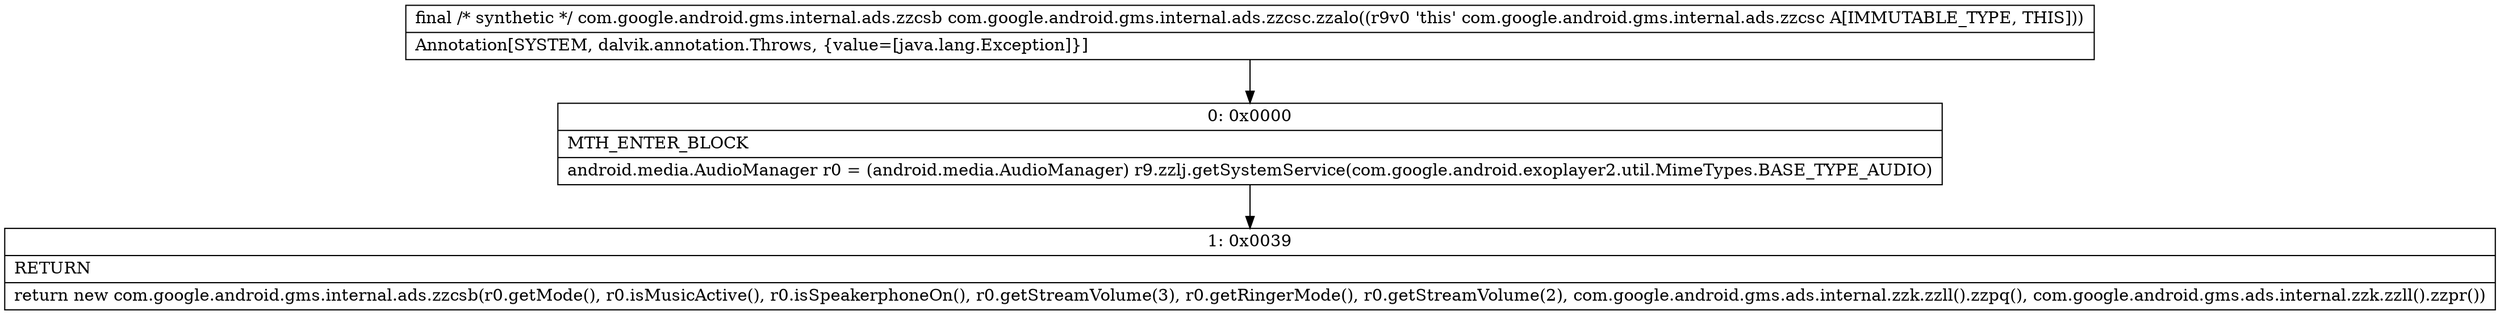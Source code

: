 digraph "CFG forcom.google.android.gms.internal.ads.zzcsc.zzalo()Lcom\/google\/android\/gms\/internal\/ads\/zzcsb;" {
Node_0 [shape=record,label="{0\:\ 0x0000|MTH_ENTER_BLOCK\l|android.media.AudioManager r0 = (android.media.AudioManager) r9.zzlj.getSystemService(com.google.android.exoplayer2.util.MimeTypes.BASE_TYPE_AUDIO)\l}"];
Node_1 [shape=record,label="{1\:\ 0x0039|RETURN\l|return new com.google.android.gms.internal.ads.zzcsb(r0.getMode(), r0.isMusicActive(), r0.isSpeakerphoneOn(), r0.getStreamVolume(3), r0.getRingerMode(), r0.getStreamVolume(2), com.google.android.gms.ads.internal.zzk.zzll().zzpq(), com.google.android.gms.ads.internal.zzk.zzll().zzpr())\l}"];
MethodNode[shape=record,label="{final \/* synthetic *\/ com.google.android.gms.internal.ads.zzcsb com.google.android.gms.internal.ads.zzcsc.zzalo((r9v0 'this' com.google.android.gms.internal.ads.zzcsc A[IMMUTABLE_TYPE, THIS]))  | Annotation[SYSTEM, dalvik.annotation.Throws, \{value=[java.lang.Exception]\}]\l}"];
MethodNode -> Node_0;
Node_0 -> Node_1;
}

